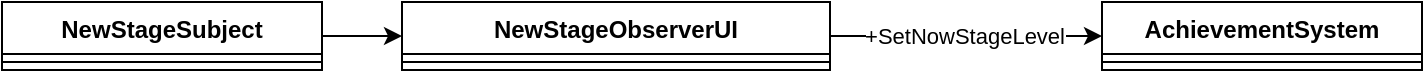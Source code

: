 <mxfile version="22.1.11" type="device">
  <diagram name="第 1 页" id="XC8egyNm3fMzCqgQWuI4">
    <mxGraphModel dx="1434" dy="844" grid="1" gridSize="10" guides="1" tooltips="1" connect="1" arrows="1" fold="1" page="1" pageScale="1" pageWidth="827" pageHeight="1169" math="0" shadow="0">
      <root>
        <mxCell id="0" />
        <mxCell id="1" parent="0" />
        <mxCell id="N2o40ywln0JMurGnZqwR-1" style="edgeStyle=orthogonalEdgeStyle;rounded=0;orthogonalLoop=1;jettySize=auto;html=1;exitX=1;exitY=0.5;exitDx=0;exitDy=0;" edge="1" parent="1" source="N2o40ywln0JMurGnZqwR-3" target="N2o40ywln0JMurGnZqwR-5">
          <mxGeometry relative="1" as="geometry" />
        </mxCell>
        <mxCell id="N2o40ywln0JMurGnZqwR-2" value="+SetNowStageLevel&lt;br&gt;" style="edgeLabel;html=1;align=center;verticalAlign=middle;resizable=0;points=[];" vertex="1" connectable="0" parent="N2o40ywln0JMurGnZqwR-1">
          <mxGeometry x="-0.019" relative="1" as="geometry">
            <mxPoint as="offset" />
          </mxGeometry>
        </mxCell>
        <mxCell id="N2o40ywln0JMurGnZqwR-3" value="NewStageObserverUI" style="swimlane;fontStyle=1;align=center;verticalAlign=top;childLayout=stackLayout;horizontal=1;startSize=26;horizontalStack=0;resizeParent=1;resizeParentMax=0;resizeLast=0;collapsible=1;marginBottom=0;whiteSpace=wrap;html=1;" vertex="1" parent="1">
          <mxGeometry x="280" y="400" width="214" height="34" as="geometry" />
        </mxCell>
        <mxCell id="N2o40ywln0JMurGnZqwR-4" value="" style="line;strokeWidth=1;fillColor=none;align=left;verticalAlign=middle;spacingTop=-1;spacingLeft=3;spacingRight=3;rotatable=0;labelPosition=right;points=[];portConstraint=eastwest;strokeColor=inherit;" vertex="1" parent="N2o40ywln0JMurGnZqwR-3">
          <mxGeometry y="26" width="214" height="8" as="geometry" />
        </mxCell>
        <mxCell id="N2o40ywln0JMurGnZqwR-5" value="AchievementSystem" style="swimlane;fontStyle=1;align=center;verticalAlign=top;childLayout=stackLayout;horizontal=1;startSize=26;horizontalStack=0;resizeParent=1;resizeParentMax=0;resizeLast=0;collapsible=1;marginBottom=0;whiteSpace=wrap;html=1;" vertex="1" parent="1">
          <mxGeometry x="630" y="400" width="160" height="34" as="geometry" />
        </mxCell>
        <mxCell id="N2o40ywln0JMurGnZqwR-6" value="" style="line;strokeWidth=1;fillColor=none;align=left;verticalAlign=middle;spacingTop=-1;spacingLeft=3;spacingRight=3;rotatable=0;labelPosition=right;points=[];portConstraint=eastwest;strokeColor=inherit;" vertex="1" parent="N2o40ywln0JMurGnZqwR-5">
          <mxGeometry y="26" width="160" height="8" as="geometry" />
        </mxCell>
        <mxCell id="N2o40ywln0JMurGnZqwR-7" style="rounded=0;orthogonalLoop=1;jettySize=auto;html=1;exitX=1;exitY=0.5;exitDx=0;exitDy=0;entryX=0;entryY=0.5;entryDx=0;entryDy=0;" edge="1" parent="1" source="N2o40ywln0JMurGnZqwR-8" target="N2o40ywln0JMurGnZqwR-3">
          <mxGeometry relative="1" as="geometry" />
        </mxCell>
        <mxCell id="N2o40ywln0JMurGnZqwR-8" value="NewStageSubject" style="swimlane;fontStyle=1;align=center;verticalAlign=top;childLayout=stackLayout;horizontal=1;startSize=26;horizontalStack=0;resizeParent=1;resizeParentMax=0;resizeLast=0;collapsible=1;marginBottom=0;whiteSpace=wrap;html=1;" vertex="1" parent="1">
          <mxGeometry x="80" y="400" width="160" height="34" as="geometry" />
        </mxCell>
        <mxCell id="N2o40ywln0JMurGnZqwR-9" value="" style="line;strokeWidth=1;fillColor=none;align=left;verticalAlign=middle;spacingTop=-1;spacingLeft=3;spacingRight=3;rotatable=0;labelPosition=right;points=[];portConstraint=eastwest;strokeColor=inherit;" vertex="1" parent="N2o40ywln0JMurGnZqwR-8">
          <mxGeometry y="26" width="160" height="8" as="geometry" />
        </mxCell>
      </root>
    </mxGraphModel>
  </diagram>
</mxfile>
